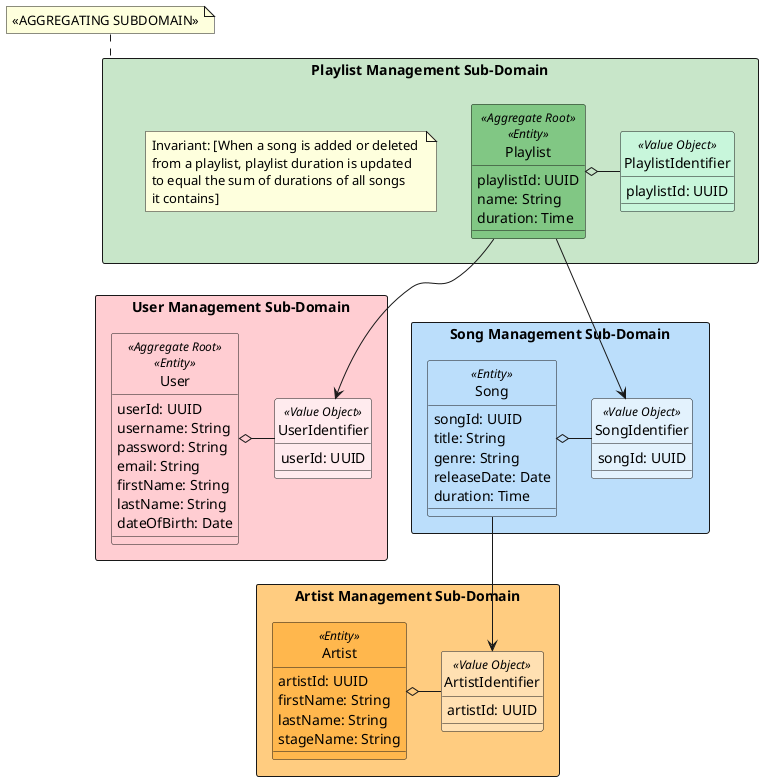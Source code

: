 @startuml
hide circle
top to bottom direction
'left to right direction

!define AGGREGATE_ROOT_SUBDOMAIN(aggregateRootSubDomainName) package aggregateRootSubDomainName << Aggregate Root >> << Sub-Domain >>
!define ENTITY(entityName) class entityName << Entity >>
!define VALUE_OBJECT(valueObjectName) class valueObjectName << Value Object >>
!define AGGREGATE_ROOT_ENTITY(aggregateRootEntityName) class aggregateRootEntityName << Aggregate Root >> << Entity >>


Package "User Management Sub-Domain" <<Rectangle>> #FFCDD2 {
    AGGREGATE_ROOT_ENTITY(User) #FFCDD2 {
        userId: UUID
        username: String
        password: String
        email: String
        firstName: String
        lastName: String
        dateOfBirth: Date
    }
    VALUE_OBJECT(UserIdentifier) #FFEBEE {
        userId: UUID
    }
}

Package "Song Management Sub-Domain" <<Rectangle>> #BBDEFB {
    ENTITY(Song) #BBDEFB {
        songId: UUID
        title: String
        genre: String
        releaseDate: Date
        duration: Time
    }

    VALUE_OBJECT(SongIdentifier) #E3F2FD {
        songId: UUID
    }
}
Package "Artist Management Sub-Domain" <<Rectangle>> #FFCC80 {

    ENTITY(Artist) #FFB74D {
            artistId: UUID
            firstName: String
            lastName: String
            stageName: String
        }

    VALUE_OBJECT(ArtistIdentifier) #FFE0B2 {
            artistId: UUID
        }
}

Package "Playlist Management Sub-Domain" <<Rectangle>> #C8E6C9 {
    note "Invariant: [When a song is added or deleted \nfrom a playlist, playlist duration is updated \nto equal the sum of durations of all songs \nit contains]" as durationInvariant
    AGGREGATE_ROOT_ENTITY(Playlist) #81C784 {
            playlistId: UUID
            name: String
            duration: Time
        }

    VALUE_OBJECT(PlaylistIdentifier) #C8F6DB {
            playlistId: UUID
        }

}

note top of "Playlist Management Sub-Domain"
<<AGGREGATING SUBDOMAIN>>
end note

' Relationships
User o- UserIdentifier

Song o- SongIdentifier
Song --> ArtistIdentifier

'Artist --> Song : creates
Artist o- ArtistIdentifier

Playlist --> UserIdentifier
Playlist --> SongIdentifier
Playlist o- PlaylistIdentifier
@enduml